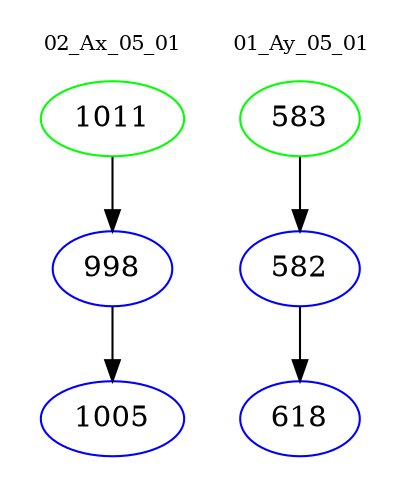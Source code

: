 digraph{
subgraph cluster_0 {
color = white
label = "02_Ax_05_01";
fontsize=10;
T0_1011 [label="1011", color="green"]
T0_1011 -> T0_998 [color="black"]
T0_998 [label="998", color="blue"]
T0_998 -> T0_1005 [color="black"]
T0_1005 [label="1005", color="blue"]
}
subgraph cluster_1 {
color = white
label = "01_Ay_05_01";
fontsize=10;
T1_583 [label="583", color="green"]
T1_583 -> T1_582 [color="black"]
T1_582 [label="582", color="blue"]
T1_582 -> T1_618 [color="black"]
T1_618 [label="618", color="blue"]
}
}
